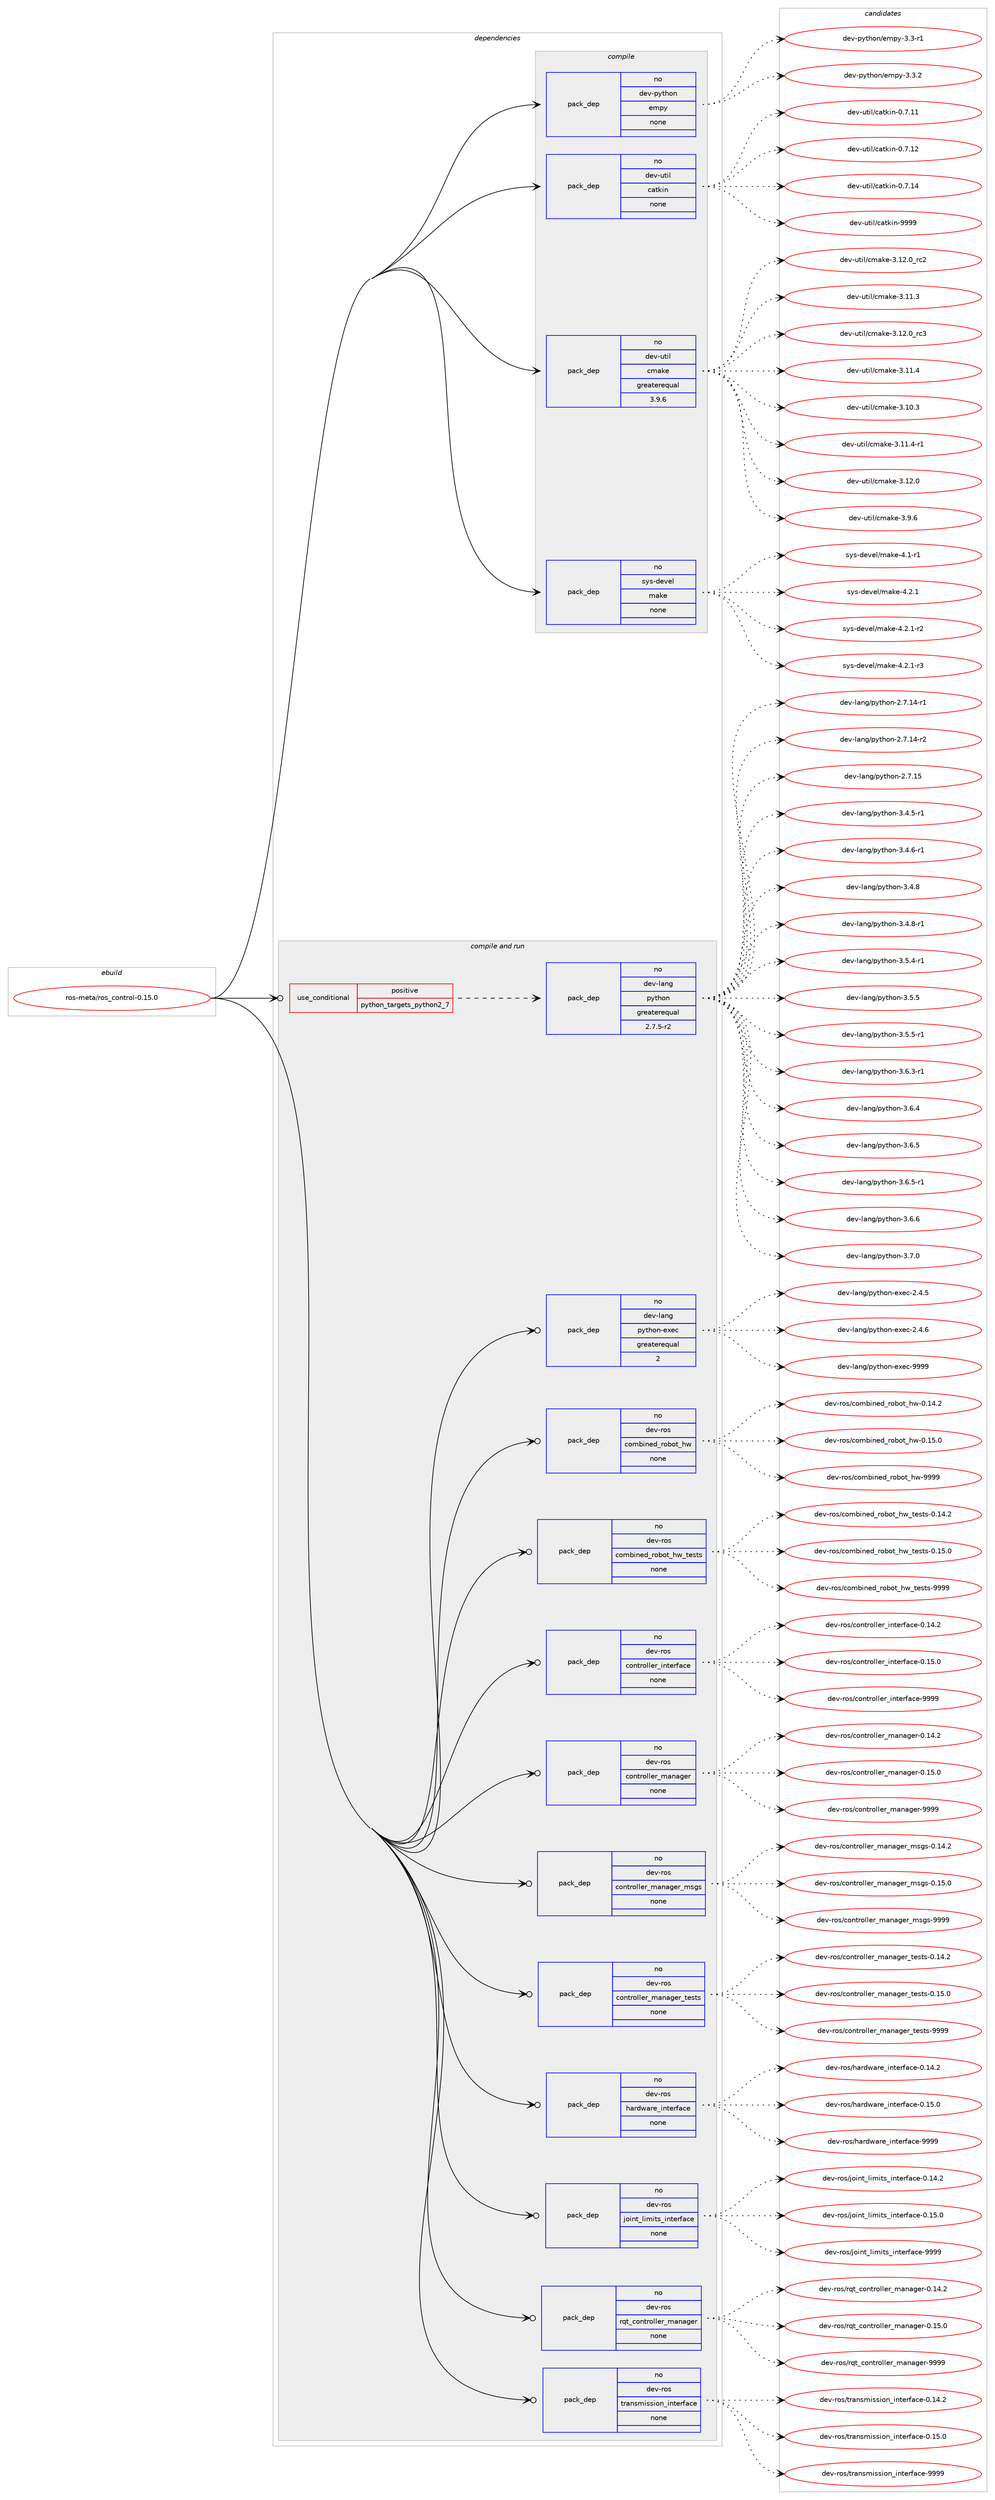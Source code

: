 digraph prolog {

# *************
# Graph options
# *************

newrank=true;
concentrate=true;
compound=true;
graph [rankdir=LR,fontname=Helvetica,fontsize=10,ranksep=1.5];#, ranksep=2.5, nodesep=0.2];
edge  [arrowhead=vee];
node  [fontname=Helvetica,fontsize=10];

# **********
# The ebuild
# **********

subgraph cluster_leftcol {
color=gray;
rank=same;
label=<<i>ebuild</i>>;
id [label="ros-meta/ros_control-0.15.0", color=red, width=4, href="../ros-meta/ros_control-0.15.0.svg"];
}

# ****************
# The dependencies
# ****************

subgraph cluster_midcol {
color=gray;
label=<<i>dependencies</i>>;
subgraph cluster_compile {
fillcolor="#eeeeee";
style=filled;
label=<<i>compile</i>>;
subgraph pack1143 {
dependency1589 [label=<<TABLE BORDER="0" CELLBORDER="1" CELLSPACING="0" CELLPADDING="4" WIDTH="220"><TR><TD ROWSPAN="6" CELLPADDING="30">pack_dep</TD></TR><TR><TD WIDTH="110">no</TD></TR><TR><TD>dev-python</TD></TR><TR><TD>empy</TD></TR><TR><TD>none</TD></TR><TR><TD></TD></TR></TABLE>>, shape=none, color=blue];
}
id:e -> dependency1589:w [weight=20,style="solid",arrowhead="vee"];
subgraph pack1144 {
dependency1590 [label=<<TABLE BORDER="0" CELLBORDER="1" CELLSPACING="0" CELLPADDING="4" WIDTH="220"><TR><TD ROWSPAN="6" CELLPADDING="30">pack_dep</TD></TR><TR><TD WIDTH="110">no</TD></TR><TR><TD>dev-util</TD></TR><TR><TD>catkin</TD></TR><TR><TD>none</TD></TR><TR><TD></TD></TR></TABLE>>, shape=none, color=blue];
}
id:e -> dependency1590:w [weight=20,style="solid",arrowhead="vee"];
subgraph pack1145 {
dependency1591 [label=<<TABLE BORDER="0" CELLBORDER="1" CELLSPACING="0" CELLPADDING="4" WIDTH="220"><TR><TD ROWSPAN="6" CELLPADDING="30">pack_dep</TD></TR><TR><TD WIDTH="110">no</TD></TR><TR><TD>dev-util</TD></TR><TR><TD>cmake</TD></TR><TR><TD>greaterequal</TD></TR><TR><TD>3.9.6</TD></TR></TABLE>>, shape=none, color=blue];
}
id:e -> dependency1591:w [weight=20,style="solid",arrowhead="vee"];
subgraph pack1146 {
dependency1592 [label=<<TABLE BORDER="0" CELLBORDER="1" CELLSPACING="0" CELLPADDING="4" WIDTH="220"><TR><TD ROWSPAN="6" CELLPADDING="30">pack_dep</TD></TR><TR><TD WIDTH="110">no</TD></TR><TR><TD>sys-devel</TD></TR><TR><TD>make</TD></TR><TR><TD>none</TD></TR><TR><TD></TD></TR></TABLE>>, shape=none, color=blue];
}
id:e -> dependency1592:w [weight=20,style="solid",arrowhead="vee"];
}
subgraph cluster_compileandrun {
fillcolor="#eeeeee";
style=filled;
label=<<i>compile and run</i>>;
subgraph cond415 {
dependency1593 [label=<<TABLE BORDER="0" CELLBORDER="1" CELLSPACING="0" CELLPADDING="4"><TR><TD ROWSPAN="3" CELLPADDING="10">use_conditional</TD></TR><TR><TD>positive</TD></TR><TR><TD>python_targets_python2_7</TD></TR></TABLE>>, shape=none, color=red];
subgraph pack1147 {
dependency1594 [label=<<TABLE BORDER="0" CELLBORDER="1" CELLSPACING="0" CELLPADDING="4" WIDTH="220"><TR><TD ROWSPAN="6" CELLPADDING="30">pack_dep</TD></TR><TR><TD WIDTH="110">no</TD></TR><TR><TD>dev-lang</TD></TR><TR><TD>python</TD></TR><TR><TD>greaterequal</TD></TR><TR><TD>2.7.5-r2</TD></TR></TABLE>>, shape=none, color=blue];
}
dependency1593:e -> dependency1594:w [weight=20,style="dashed",arrowhead="vee"];
}
id:e -> dependency1593:w [weight=20,style="solid",arrowhead="odotvee"];
subgraph pack1148 {
dependency1595 [label=<<TABLE BORDER="0" CELLBORDER="1" CELLSPACING="0" CELLPADDING="4" WIDTH="220"><TR><TD ROWSPAN="6" CELLPADDING="30">pack_dep</TD></TR><TR><TD WIDTH="110">no</TD></TR><TR><TD>dev-lang</TD></TR><TR><TD>python-exec</TD></TR><TR><TD>greaterequal</TD></TR><TR><TD>2</TD></TR></TABLE>>, shape=none, color=blue];
}
id:e -> dependency1595:w [weight=20,style="solid",arrowhead="odotvee"];
subgraph pack1149 {
dependency1596 [label=<<TABLE BORDER="0" CELLBORDER="1" CELLSPACING="0" CELLPADDING="4" WIDTH="220"><TR><TD ROWSPAN="6" CELLPADDING="30">pack_dep</TD></TR><TR><TD WIDTH="110">no</TD></TR><TR><TD>dev-ros</TD></TR><TR><TD>combined_robot_hw</TD></TR><TR><TD>none</TD></TR><TR><TD></TD></TR></TABLE>>, shape=none, color=blue];
}
id:e -> dependency1596:w [weight=20,style="solid",arrowhead="odotvee"];
subgraph pack1150 {
dependency1597 [label=<<TABLE BORDER="0" CELLBORDER="1" CELLSPACING="0" CELLPADDING="4" WIDTH="220"><TR><TD ROWSPAN="6" CELLPADDING="30">pack_dep</TD></TR><TR><TD WIDTH="110">no</TD></TR><TR><TD>dev-ros</TD></TR><TR><TD>combined_robot_hw_tests</TD></TR><TR><TD>none</TD></TR><TR><TD></TD></TR></TABLE>>, shape=none, color=blue];
}
id:e -> dependency1597:w [weight=20,style="solid",arrowhead="odotvee"];
subgraph pack1151 {
dependency1598 [label=<<TABLE BORDER="0" CELLBORDER="1" CELLSPACING="0" CELLPADDING="4" WIDTH="220"><TR><TD ROWSPAN="6" CELLPADDING="30">pack_dep</TD></TR><TR><TD WIDTH="110">no</TD></TR><TR><TD>dev-ros</TD></TR><TR><TD>controller_interface</TD></TR><TR><TD>none</TD></TR><TR><TD></TD></TR></TABLE>>, shape=none, color=blue];
}
id:e -> dependency1598:w [weight=20,style="solid",arrowhead="odotvee"];
subgraph pack1152 {
dependency1599 [label=<<TABLE BORDER="0" CELLBORDER="1" CELLSPACING="0" CELLPADDING="4" WIDTH="220"><TR><TD ROWSPAN="6" CELLPADDING="30">pack_dep</TD></TR><TR><TD WIDTH="110">no</TD></TR><TR><TD>dev-ros</TD></TR><TR><TD>controller_manager</TD></TR><TR><TD>none</TD></TR><TR><TD></TD></TR></TABLE>>, shape=none, color=blue];
}
id:e -> dependency1599:w [weight=20,style="solid",arrowhead="odotvee"];
subgraph pack1153 {
dependency1600 [label=<<TABLE BORDER="0" CELLBORDER="1" CELLSPACING="0" CELLPADDING="4" WIDTH="220"><TR><TD ROWSPAN="6" CELLPADDING="30">pack_dep</TD></TR><TR><TD WIDTH="110">no</TD></TR><TR><TD>dev-ros</TD></TR><TR><TD>controller_manager_msgs</TD></TR><TR><TD>none</TD></TR><TR><TD></TD></TR></TABLE>>, shape=none, color=blue];
}
id:e -> dependency1600:w [weight=20,style="solid",arrowhead="odotvee"];
subgraph pack1154 {
dependency1601 [label=<<TABLE BORDER="0" CELLBORDER="1" CELLSPACING="0" CELLPADDING="4" WIDTH="220"><TR><TD ROWSPAN="6" CELLPADDING="30">pack_dep</TD></TR><TR><TD WIDTH="110">no</TD></TR><TR><TD>dev-ros</TD></TR><TR><TD>controller_manager_tests</TD></TR><TR><TD>none</TD></TR><TR><TD></TD></TR></TABLE>>, shape=none, color=blue];
}
id:e -> dependency1601:w [weight=20,style="solid",arrowhead="odotvee"];
subgraph pack1155 {
dependency1602 [label=<<TABLE BORDER="0" CELLBORDER="1" CELLSPACING="0" CELLPADDING="4" WIDTH="220"><TR><TD ROWSPAN="6" CELLPADDING="30">pack_dep</TD></TR><TR><TD WIDTH="110">no</TD></TR><TR><TD>dev-ros</TD></TR><TR><TD>hardware_interface</TD></TR><TR><TD>none</TD></TR><TR><TD></TD></TR></TABLE>>, shape=none, color=blue];
}
id:e -> dependency1602:w [weight=20,style="solid",arrowhead="odotvee"];
subgraph pack1156 {
dependency1603 [label=<<TABLE BORDER="0" CELLBORDER="1" CELLSPACING="0" CELLPADDING="4" WIDTH="220"><TR><TD ROWSPAN="6" CELLPADDING="30">pack_dep</TD></TR><TR><TD WIDTH="110">no</TD></TR><TR><TD>dev-ros</TD></TR><TR><TD>joint_limits_interface</TD></TR><TR><TD>none</TD></TR><TR><TD></TD></TR></TABLE>>, shape=none, color=blue];
}
id:e -> dependency1603:w [weight=20,style="solid",arrowhead="odotvee"];
subgraph pack1157 {
dependency1604 [label=<<TABLE BORDER="0" CELLBORDER="1" CELLSPACING="0" CELLPADDING="4" WIDTH="220"><TR><TD ROWSPAN="6" CELLPADDING="30">pack_dep</TD></TR><TR><TD WIDTH="110">no</TD></TR><TR><TD>dev-ros</TD></TR><TR><TD>rqt_controller_manager</TD></TR><TR><TD>none</TD></TR><TR><TD></TD></TR></TABLE>>, shape=none, color=blue];
}
id:e -> dependency1604:w [weight=20,style="solid",arrowhead="odotvee"];
subgraph pack1158 {
dependency1605 [label=<<TABLE BORDER="0" CELLBORDER="1" CELLSPACING="0" CELLPADDING="4" WIDTH="220"><TR><TD ROWSPAN="6" CELLPADDING="30">pack_dep</TD></TR><TR><TD WIDTH="110">no</TD></TR><TR><TD>dev-ros</TD></TR><TR><TD>transmission_interface</TD></TR><TR><TD>none</TD></TR><TR><TD></TD></TR></TABLE>>, shape=none, color=blue];
}
id:e -> dependency1605:w [weight=20,style="solid",arrowhead="odotvee"];
}
subgraph cluster_run {
fillcolor="#eeeeee";
style=filled;
label=<<i>run</i>>;
}
}

# **************
# The candidates
# **************

subgraph cluster_choices {
rank=same;
color=gray;
label=<<i>candidates</i>>;

subgraph choice1143 {
color=black;
nodesep=1;
choice1001011184511212111610411111047101109112121455146514511449 [label="dev-python/empy-3.3-r1", color=red, width=4,href="../dev-python/empy-3.3-r1.svg"];
choice1001011184511212111610411111047101109112121455146514650 [label="dev-python/empy-3.3.2", color=red, width=4,href="../dev-python/empy-3.3.2.svg"];
dependency1589:e -> choice1001011184511212111610411111047101109112121455146514511449:w [style=dotted,weight="100"];
dependency1589:e -> choice1001011184511212111610411111047101109112121455146514650:w [style=dotted,weight="100"];
}
subgraph choice1144 {
color=black;
nodesep=1;
choice1001011184511711610510847999711610710511045484655464949 [label="dev-util/catkin-0.7.11", color=red, width=4,href="../dev-util/catkin-0.7.11.svg"];
choice1001011184511711610510847999711610710511045484655464950 [label="dev-util/catkin-0.7.12", color=red, width=4,href="../dev-util/catkin-0.7.12.svg"];
choice1001011184511711610510847999711610710511045484655464952 [label="dev-util/catkin-0.7.14", color=red, width=4,href="../dev-util/catkin-0.7.14.svg"];
choice100101118451171161051084799971161071051104557575757 [label="dev-util/catkin-9999", color=red, width=4,href="../dev-util/catkin-9999.svg"];
dependency1590:e -> choice1001011184511711610510847999711610710511045484655464949:w [style=dotted,weight="100"];
dependency1590:e -> choice1001011184511711610510847999711610710511045484655464950:w [style=dotted,weight="100"];
dependency1590:e -> choice1001011184511711610510847999711610710511045484655464952:w [style=dotted,weight="100"];
dependency1590:e -> choice100101118451171161051084799971161071051104557575757:w [style=dotted,weight="100"];
}
subgraph choice1145 {
color=black;
nodesep=1;
choice1001011184511711610510847991099710710145514649504648951149950 [label="dev-util/cmake-3.12.0_rc2", color=red, width=4,href="../dev-util/cmake-3.12.0_rc2.svg"];
choice1001011184511711610510847991099710710145514649494651 [label="dev-util/cmake-3.11.3", color=red, width=4,href="../dev-util/cmake-3.11.3.svg"];
choice1001011184511711610510847991099710710145514649504648951149951 [label="dev-util/cmake-3.12.0_rc3", color=red, width=4,href="../dev-util/cmake-3.12.0_rc3.svg"];
choice1001011184511711610510847991099710710145514649494652 [label="dev-util/cmake-3.11.4", color=red, width=4,href="../dev-util/cmake-3.11.4.svg"];
choice1001011184511711610510847991099710710145514649484651 [label="dev-util/cmake-3.10.3", color=red, width=4,href="../dev-util/cmake-3.10.3.svg"];
choice10010111845117116105108479910997107101455146494946524511449 [label="dev-util/cmake-3.11.4-r1", color=red, width=4,href="../dev-util/cmake-3.11.4-r1.svg"];
choice1001011184511711610510847991099710710145514649504648 [label="dev-util/cmake-3.12.0", color=red, width=4,href="../dev-util/cmake-3.12.0.svg"];
choice10010111845117116105108479910997107101455146574654 [label="dev-util/cmake-3.9.6", color=red, width=4,href="../dev-util/cmake-3.9.6.svg"];
dependency1591:e -> choice1001011184511711610510847991099710710145514649504648951149950:w [style=dotted,weight="100"];
dependency1591:e -> choice1001011184511711610510847991099710710145514649494651:w [style=dotted,weight="100"];
dependency1591:e -> choice1001011184511711610510847991099710710145514649504648951149951:w [style=dotted,weight="100"];
dependency1591:e -> choice1001011184511711610510847991099710710145514649494652:w [style=dotted,weight="100"];
dependency1591:e -> choice1001011184511711610510847991099710710145514649484651:w [style=dotted,weight="100"];
dependency1591:e -> choice10010111845117116105108479910997107101455146494946524511449:w [style=dotted,weight="100"];
dependency1591:e -> choice1001011184511711610510847991099710710145514649504648:w [style=dotted,weight="100"];
dependency1591:e -> choice10010111845117116105108479910997107101455146574654:w [style=dotted,weight="100"];
}
subgraph choice1146 {
color=black;
nodesep=1;
choice115121115451001011181011084710997107101455246494511449 [label="sys-devel/make-4.1-r1", color=red, width=4,href="../sys-devel/make-4.1-r1.svg"];
choice115121115451001011181011084710997107101455246504649 [label="sys-devel/make-4.2.1", color=red, width=4,href="../sys-devel/make-4.2.1.svg"];
choice1151211154510010111810110847109971071014552465046494511450 [label="sys-devel/make-4.2.1-r2", color=red, width=4,href="../sys-devel/make-4.2.1-r2.svg"];
choice1151211154510010111810110847109971071014552465046494511451 [label="sys-devel/make-4.2.1-r3", color=red, width=4,href="../sys-devel/make-4.2.1-r3.svg"];
dependency1592:e -> choice115121115451001011181011084710997107101455246494511449:w [style=dotted,weight="100"];
dependency1592:e -> choice115121115451001011181011084710997107101455246504649:w [style=dotted,weight="100"];
dependency1592:e -> choice1151211154510010111810110847109971071014552465046494511450:w [style=dotted,weight="100"];
dependency1592:e -> choice1151211154510010111810110847109971071014552465046494511451:w [style=dotted,weight="100"];
}
subgraph choice1147 {
color=black;
nodesep=1;
choice100101118451089711010347112121116104111110455046554649524511449 [label="dev-lang/python-2.7.14-r1", color=red, width=4,href="../dev-lang/python-2.7.14-r1.svg"];
choice100101118451089711010347112121116104111110455046554649524511450 [label="dev-lang/python-2.7.14-r2", color=red, width=4,href="../dev-lang/python-2.7.14-r2.svg"];
choice10010111845108971101034711212111610411111045504655464953 [label="dev-lang/python-2.7.15", color=red, width=4,href="../dev-lang/python-2.7.15.svg"];
choice1001011184510897110103471121211161041111104551465246534511449 [label="dev-lang/python-3.4.5-r1", color=red, width=4,href="../dev-lang/python-3.4.5-r1.svg"];
choice1001011184510897110103471121211161041111104551465246544511449 [label="dev-lang/python-3.4.6-r1", color=red, width=4,href="../dev-lang/python-3.4.6-r1.svg"];
choice100101118451089711010347112121116104111110455146524656 [label="dev-lang/python-3.4.8", color=red, width=4,href="../dev-lang/python-3.4.8.svg"];
choice1001011184510897110103471121211161041111104551465246564511449 [label="dev-lang/python-3.4.8-r1", color=red, width=4,href="../dev-lang/python-3.4.8-r1.svg"];
choice1001011184510897110103471121211161041111104551465346524511449 [label="dev-lang/python-3.5.4-r1", color=red, width=4,href="../dev-lang/python-3.5.4-r1.svg"];
choice100101118451089711010347112121116104111110455146534653 [label="dev-lang/python-3.5.5", color=red, width=4,href="../dev-lang/python-3.5.5.svg"];
choice1001011184510897110103471121211161041111104551465346534511449 [label="dev-lang/python-3.5.5-r1", color=red, width=4,href="../dev-lang/python-3.5.5-r1.svg"];
choice1001011184510897110103471121211161041111104551465446514511449 [label="dev-lang/python-3.6.3-r1", color=red, width=4,href="../dev-lang/python-3.6.3-r1.svg"];
choice100101118451089711010347112121116104111110455146544652 [label="dev-lang/python-3.6.4", color=red, width=4,href="../dev-lang/python-3.6.4.svg"];
choice100101118451089711010347112121116104111110455146544653 [label="dev-lang/python-3.6.5", color=red, width=4,href="../dev-lang/python-3.6.5.svg"];
choice1001011184510897110103471121211161041111104551465446534511449 [label="dev-lang/python-3.6.5-r1", color=red, width=4,href="../dev-lang/python-3.6.5-r1.svg"];
choice100101118451089711010347112121116104111110455146544654 [label="dev-lang/python-3.6.6", color=red, width=4,href="../dev-lang/python-3.6.6.svg"];
choice100101118451089711010347112121116104111110455146554648 [label="dev-lang/python-3.7.0", color=red, width=4,href="../dev-lang/python-3.7.0.svg"];
dependency1594:e -> choice100101118451089711010347112121116104111110455046554649524511449:w [style=dotted,weight="100"];
dependency1594:e -> choice100101118451089711010347112121116104111110455046554649524511450:w [style=dotted,weight="100"];
dependency1594:e -> choice10010111845108971101034711212111610411111045504655464953:w [style=dotted,weight="100"];
dependency1594:e -> choice1001011184510897110103471121211161041111104551465246534511449:w [style=dotted,weight="100"];
dependency1594:e -> choice1001011184510897110103471121211161041111104551465246544511449:w [style=dotted,weight="100"];
dependency1594:e -> choice100101118451089711010347112121116104111110455146524656:w [style=dotted,weight="100"];
dependency1594:e -> choice1001011184510897110103471121211161041111104551465246564511449:w [style=dotted,weight="100"];
dependency1594:e -> choice1001011184510897110103471121211161041111104551465346524511449:w [style=dotted,weight="100"];
dependency1594:e -> choice100101118451089711010347112121116104111110455146534653:w [style=dotted,weight="100"];
dependency1594:e -> choice1001011184510897110103471121211161041111104551465346534511449:w [style=dotted,weight="100"];
dependency1594:e -> choice1001011184510897110103471121211161041111104551465446514511449:w [style=dotted,weight="100"];
dependency1594:e -> choice100101118451089711010347112121116104111110455146544652:w [style=dotted,weight="100"];
dependency1594:e -> choice100101118451089711010347112121116104111110455146544653:w [style=dotted,weight="100"];
dependency1594:e -> choice1001011184510897110103471121211161041111104551465446534511449:w [style=dotted,weight="100"];
dependency1594:e -> choice100101118451089711010347112121116104111110455146544654:w [style=dotted,weight="100"];
dependency1594:e -> choice100101118451089711010347112121116104111110455146554648:w [style=dotted,weight="100"];
}
subgraph choice1148 {
color=black;
nodesep=1;
choice1001011184510897110103471121211161041111104510112010199455046524653 [label="dev-lang/python-exec-2.4.5", color=red, width=4,href="../dev-lang/python-exec-2.4.5.svg"];
choice1001011184510897110103471121211161041111104510112010199455046524654 [label="dev-lang/python-exec-2.4.6", color=red, width=4,href="../dev-lang/python-exec-2.4.6.svg"];
choice10010111845108971101034711212111610411111045101120101994557575757 [label="dev-lang/python-exec-9999", color=red, width=4,href="../dev-lang/python-exec-9999.svg"];
dependency1595:e -> choice1001011184510897110103471121211161041111104510112010199455046524653:w [style=dotted,weight="100"];
dependency1595:e -> choice1001011184510897110103471121211161041111104510112010199455046524654:w [style=dotted,weight="100"];
dependency1595:e -> choice10010111845108971101034711212111610411111045101120101994557575757:w [style=dotted,weight="100"];
}
subgraph choice1149 {
color=black;
nodesep=1;
choice1001011184511411111547991111099810511010110095114111981111169510411945484649524650 [label="dev-ros/combined_robot_hw-0.14.2", color=red, width=4,href="../dev-ros/combined_robot_hw-0.14.2.svg"];
choice1001011184511411111547991111099810511010110095114111981111169510411945484649534648 [label="dev-ros/combined_robot_hw-0.15.0", color=red, width=4,href="../dev-ros/combined_robot_hw-0.15.0.svg"];
choice100101118451141111154799111109981051101011009511411198111116951041194557575757 [label="dev-ros/combined_robot_hw-9999", color=red, width=4,href="../dev-ros/combined_robot_hw-9999.svg"];
dependency1596:e -> choice1001011184511411111547991111099810511010110095114111981111169510411945484649524650:w [style=dotted,weight="100"];
dependency1596:e -> choice1001011184511411111547991111099810511010110095114111981111169510411945484649534648:w [style=dotted,weight="100"];
dependency1596:e -> choice100101118451141111154799111109981051101011009511411198111116951041194557575757:w [style=dotted,weight="100"];
}
subgraph choice1150 {
color=black;
nodesep=1;
choice100101118451141111154799111109981051101011009511411198111116951041199511610111511611545484649524650 [label="dev-ros/combined_robot_hw_tests-0.14.2", color=red, width=4,href="../dev-ros/combined_robot_hw_tests-0.14.2.svg"];
choice100101118451141111154799111109981051101011009511411198111116951041199511610111511611545484649534648 [label="dev-ros/combined_robot_hw_tests-0.15.0", color=red, width=4,href="../dev-ros/combined_robot_hw_tests-0.15.0.svg"];
choice10010111845114111115479911110998105110101100951141119811111695104119951161011151161154557575757 [label="dev-ros/combined_robot_hw_tests-9999", color=red, width=4,href="../dev-ros/combined_robot_hw_tests-9999.svg"];
dependency1597:e -> choice100101118451141111154799111109981051101011009511411198111116951041199511610111511611545484649524650:w [style=dotted,weight="100"];
dependency1597:e -> choice100101118451141111154799111109981051101011009511411198111116951041199511610111511611545484649534648:w [style=dotted,weight="100"];
dependency1597:e -> choice10010111845114111115479911110998105110101100951141119811111695104119951161011151161154557575757:w [style=dotted,weight="100"];
}
subgraph choice1151 {
color=black;
nodesep=1;
choice10010111845114111115479911111011611411110810810111495105110116101114102979910145484649524650 [label="dev-ros/controller_interface-0.14.2", color=red, width=4,href="../dev-ros/controller_interface-0.14.2.svg"];
choice10010111845114111115479911111011611411110810810111495105110116101114102979910145484649534648 [label="dev-ros/controller_interface-0.15.0", color=red, width=4,href="../dev-ros/controller_interface-0.15.0.svg"];
choice1001011184511411111547991111101161141111081081011149510511011610111410297991014557575757 [label="dev-ros/controller_interface-9999", color=red, width=4,href="../dev-ros/controller_interface-9999.svg"];
dependency1598:e -> choice10010111845114111115479911111011611411110810810111495105110116101114102979910145484649524650:w [style=dotted,weight="100"];
dependency1598:e -> choice10010111845114111115479911111011611411110810810111495105110116101114102979910145484649534648:w [style=dotted,weight="100"];
dependency1598:e -> choice1001011184511411111547991111101161141111081081011149510511011610111410297991014557575757:w [style=dotted,weight="100"];
}
subgraph choice1152 {
color=black;
nodesep=1;
choice10010111845114111115479911111011611411110810810111495109971109710310111445484649524650 [label="dev-ros/controller_manager-0.14.2", color=red, width=4,href="../dev-ros/controller_manager-0.14.2.svg"];
choice10010111845114111115479911111011611411110810810111495109971109710310111445484649534648 [label="dev-ros/controller_manager-0.15.0", color=red, width=4,href="../dev-ros/controller_manager-0.15.0.svg"];
choice1001011184511411111547991111101161141111081081011149510997110971031011144557575757 [label="dev-ros/controller_manager-9999", color=red, width=4,href="../dev-ros/controller_manager-9999.svg"];
dependency1599:e -> choice10010111845114111115479911111011611411110810810111495109971109710310111445484649524650:w [style=dotted,weight="100"];
dependency1599:e -> choice10010111845114111115479911111011611411110810810111495109971109710310111445484649534648:w [style=dotted,weight="100"];
dependency1599:e -> choice1001011184511411111547991111101161141111081081011149510997110971031011144557575757:w [style=dotted,weight="100"];
}
subgraph choice1153 {
color=black;
nodesep=1;
choice1001011184511411111547991111101161141111081081011149510997110971031011149510911510311545484649524650 [label="dev-ros/controller_manager_msgs-0.14.2", color=red, width=4,href="../dev-ros/controller_manager_msgs-0.14.2.svg"];
choice1001011184511411111547991111101161141111081081011149510997110971031011149510911510311545484649534648 [label="dev-ros/controller_manager_msgs-0.15.0", color=red, width=4,href="../dev-ros/controller_manager_msgs-0.15.0.svg"];
choice100101118451141111154799111110116114111108108101114951099711097103101114951091151031154557575757 [label="dev-ros/controller_manager_msgs-9999", color=red, width=4,href="../dev-ros/controller_manager_msgs-9999.svg"];
dependency1600:e -> choice1001011184511411111547991111101161141111081081011149510997110971031011149510911510311545484649524650:w [style=dotted,weight="100"];
dependency1600:e -> choice1001011184511411111547991111101161141111081081011149510997110971031011149510911510311545484649534648:w [style=dotted,weight="100"];
dependency1600:e -> choice100101118451141111154799111110116114111108108101114951099711097103101114951091151031154557575757:w [style=dotted,weight="100"];
}
subgraph choice1154 {
color=black;
nodesep=1;
choice1001011184511411111547991111101161141111081081011149510997110971031011149511610111511611545484649524650 [label="dev-ros/controller_manager_tests-0.14.2", color=red, width=4,href="../dev-ros/controller_manager_tests-0.14.2.svg"];
choice1001011184511411111547991111101161141111081081011149510997110971031011149511610111511611545484649534648 [label="dev-ros/controller_manager_tests-0.15.0", color=red, width=4,href="../dev-ros/controller_manager_tests-0.15.0.svg"];
choice100101118451141111154799111110116114111108108101114951099711097103101114951161011151161154557575757 [label="dev-ros/controller_manager_tests-9999", color=red, width=4,href="../dev-ros/controller_manager_tests-9999.svg"];
dependency1601:e -> choice1001011184511411111547991111101161141111081081011149510997110971031011149511610111511611545484649524650:w [style=dotted,weight="100"];
dependency1601:e -> choice1001011184511411111547991111101161141111081081011149510997110971031011149511610111511611545484649534648:w [style=dotted,weight="100"];
dependency1601:e -> choice100101118451141111154799111110116114111108108101114951099711097103101114951161011151161154557575757:w [style=dotted,weight="100"];
}
subgraph choice1155 {
color=black;
nodesep=1;
choice1001011184511411111547104971141001199711410195105110116101114102979910145484649524650 [label="dev-ros/hardware_interface-0.14.2", color=red, width=4,href="../dev-ros/hardware_interface-0.14.2.svg"];
choice1001011184511411111547104971141001199711410195105110116101114102979910145484649534648 [label="dev-ros/hardware_interface-0.15.0", color=red, width=4,href="../dev-ros/hardware_interface-0.15.0.svg"];
choice100101118451141111154710497114100119971141019510511011610111410297991014557575757 [label="dev-ros/hardware_interface-9999", color=red, width=4,href="../dev-ros/hardware_interface-9999.svg"];
dependency1602:e -> choice1001011184511411111547104971141001199711410195105110116101114102979910145484649524650:w [style=dotted,weight="100"];
dependency1602:e -> choice1001011184511411111547104971141001199711410195105110116101114102979910145484649534648:w [style=dotted,weight="100"];
dependency1602:e -> choice100101118451141111154710497114100119971141019510511011610111410297991014557575757:w [style=dotted,weight="100"];
}
subgraph choice1156 {
color=black;
nodesep=1;
choice10010111845114111115471061111051101169510810510910511611595105110116101114102979910145484649524650 [label="dev-ros/joint_limits_interface-0.14.2", color=red, width=4,href="../dev-ros/joint_limits_interface-0.14.2.svg"];
choice10010111845114111115471061111051101169510810510910511611595105110116101114102979910145484649534648 [label="dev-ros/joint_limits_interface-0.15.0", color=red, width=4,href="../dev-ros/joint_limits_interface-0.15.0.svg"];
choice1001011184511411111547106111105110116951081051091051161159510511011610111410297991014557575757 [label="dev-ros/joint_limits_interface-9999", color=red, width=4,href="../dev-ros/joint_limits_interface-9999.svg"];
dependency1603:e -> choice10010111845114111115471061111051101169510810510910511611595105110116101114102979910145484649524650:w [style=dotted,weight="100"];
dependency1603:e -> choice10010111845114111115471061111051101169510810510910511611595105110116101114102979910145484649534648:w [style=dotted,weight="100"];
dependency1603:e -> choice1001011184511411111547106111105110116951081051091051161159510511011610111410297991014557575757:w [style=dotted,weight="100"];
}
subgraph choice1157 {
color=black;
nodesep=1;
choice1001011184511411111547114113116959911111011611411110810810111495109971109710310111445484649524650 [label="dev-ros/rqt_controller_manager-0.14.2", color=red, width=4,href="../dev-ros/rqt_controller_manager-0.14.2.svg"];
choice1001011184511411111547114113116959911111011611411110810810111495109971109710310111445484649534648 [label="dev-ros/rqt_controller_manager-0.15.0", color=red, width=4,href="../dev-ros/rqt_controller_manager-0.15.0.svg"];
choice100101118451141111154711411311695991111101161141111081081011149510997110971031011144557575757 [label="dev-ros/rqt_controller_manager-9999", color=red, width=4,href="../dev-ros/rqt_controller_manager-9999.svg"];
dependency1604:e -> choice1001011184511411111547114113116959911111011611411110810810111495109971109710310111445484649524650:w [style=dotted,weight="100"];
dependency1604:e -> choice1001011184511411111547114113116959911111011611411110810810111495109971109710310111445484649534648:w [style=dotted,weight="100"];
dependency1604:e -> choice100101118451141111154711411311695991111101161141111081081011149510997110971031011144557575757:w [style=dotted,weight="100"];
}
subgraph choice1158 {
color=black;
nodesep=1;
choice10010111845114111115471161149711011510910511511510511111095105110116101114102979910145484649524650 [label="dev-ros/transmission_interface-0.14.2", color=red, width=4,href="../dev-ros/transmission_interface-0.14.2.svg"];
choice10010111845114111115471161149711011510910511511510511111095105110116101114102979910145484649534648 [label="dev-ros/transmission_interface-0.15.0", color=red, width=4,href="../dev-ros/transmission_interface-0.15.0.svg"];
choice1001011184511411111547116114971101151091051151151051111109510511011610111410297991014557575757 [label="dev-ros/transmission_interface-9999", color=red, width=4,href="../dev-ros/transmission_interface-9999.svg"];
dependency1605:e -> choice10010111845114111115471161149711011510910511511510511111095105110116101114102979910145484649524650:w [style=dotted,weight="100"];
dependency1605:e -> choice10010111845114111115471161149711011510910511511510511111095105110116101114102979910145484649534648:w [style=dotted,weight="100"];
dependency1605:e -> choice1001011184511411111547116114971101151091051151151051111109510511011610111410297991014557575757:w [style=dotted,weight="100"];
}
}

}
